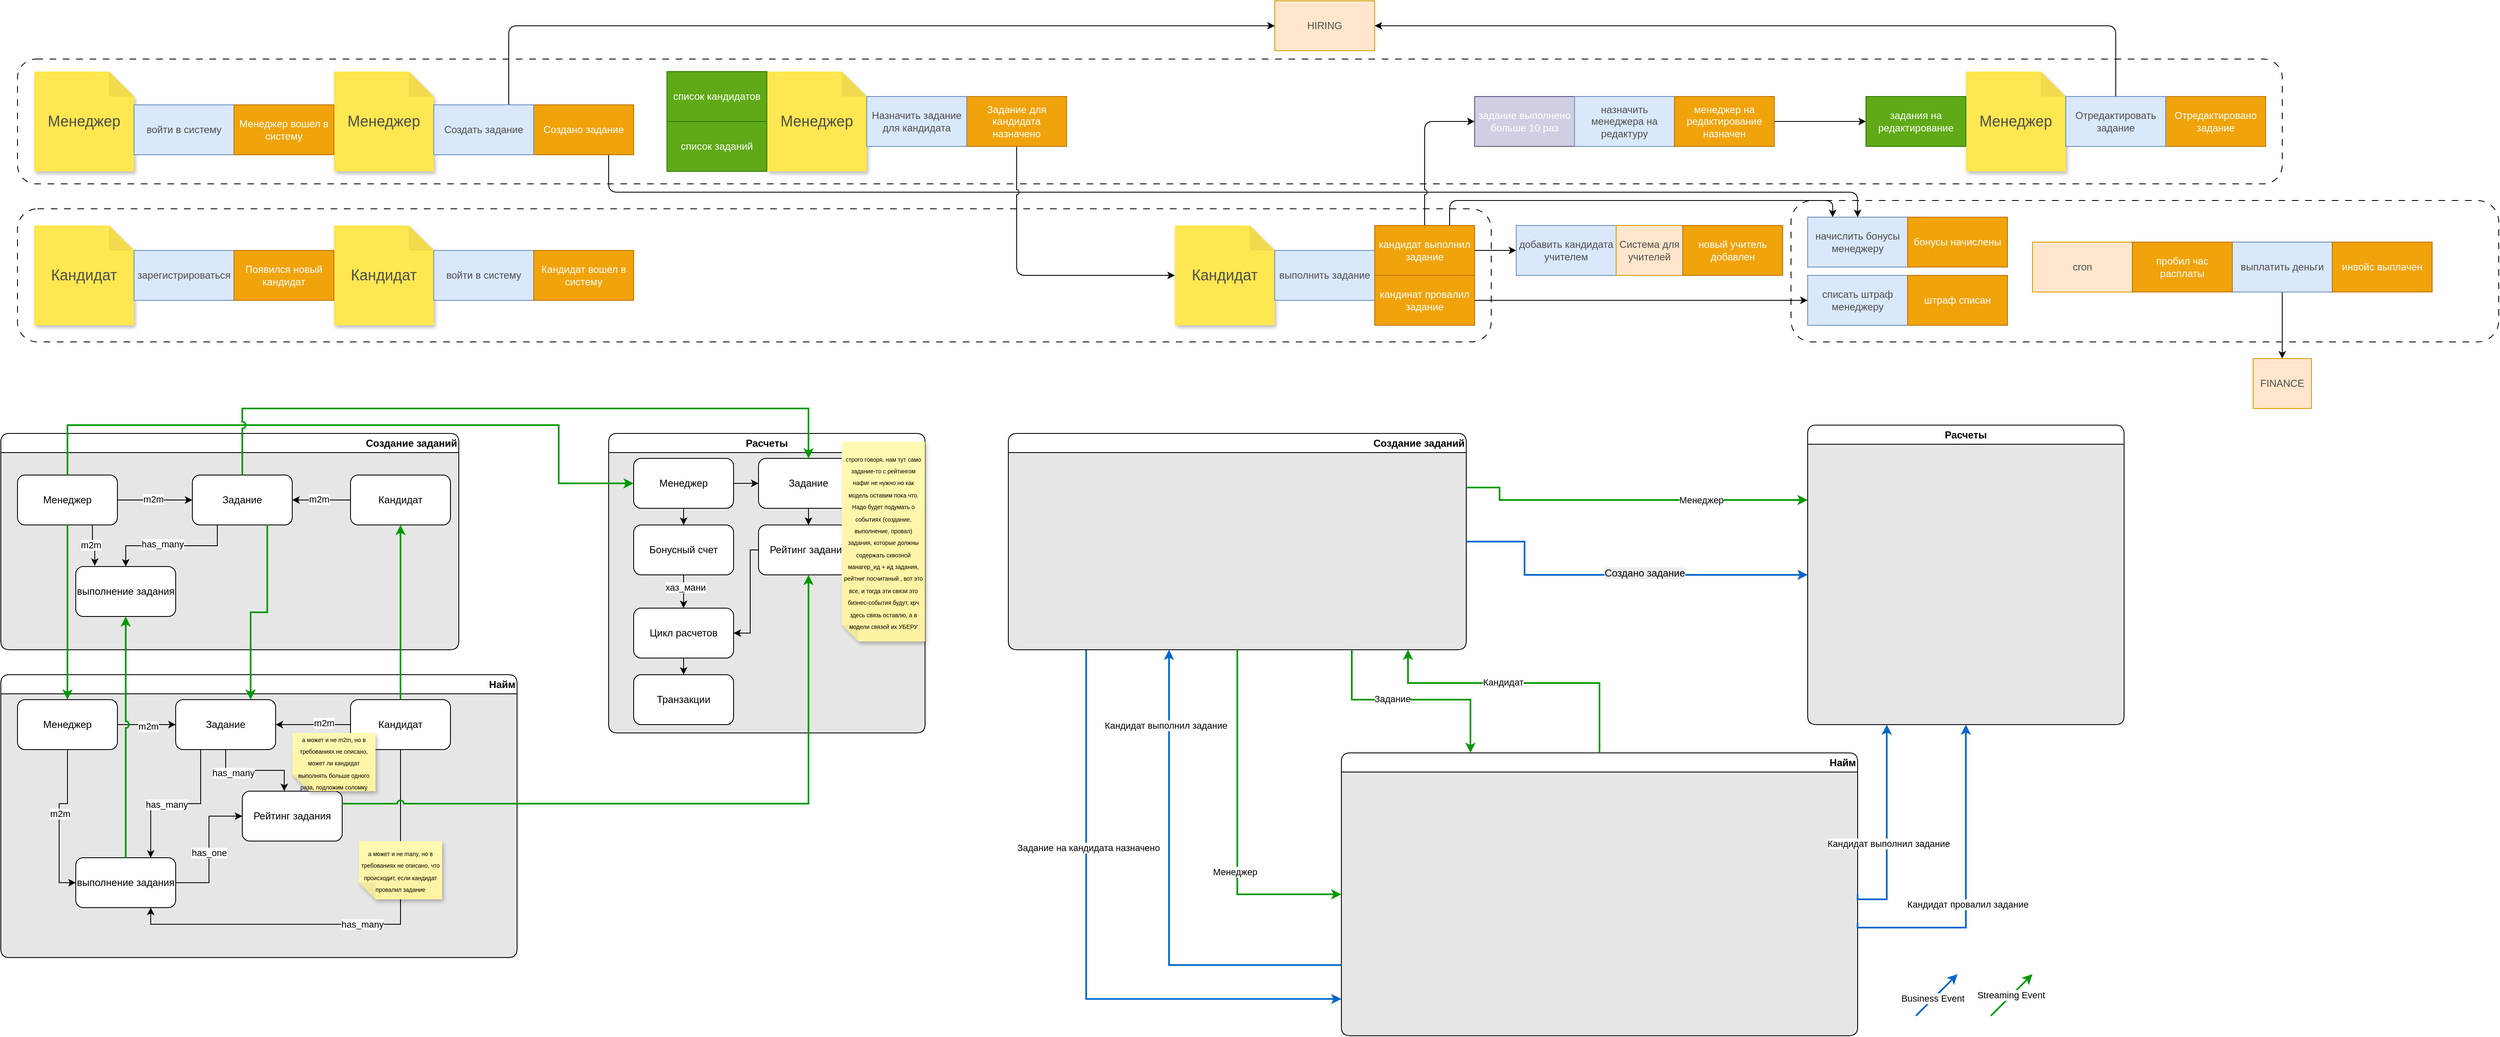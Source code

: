 <mxfile version="27.0.5">
  <diagram id="R2lEEEUBdFMjLlhIrx00" name="Page-1">
    <mxGraphModel dx="1665" dy="3537" grid="1" gridSize="10" guides="1" tooltips="1" connect="1" arrows="1" fold="1" page="1" pageScale="1" pageWidth="3300" pageHeight="2339" math="0" shadow="0" extFonts="Permanent Marker^https://fonts.googleapis.com/css?family=Permanent+Marker">
      <root>
        <mxCell id="0" />
        <mxCell id="1" parent="0" />
        <mxCell id="_uogvYm9ou4BjCA6ubhB-7" value="Расчеты" style="swimlane;whiteSpace=wrap;html=1;rounded=1;perimeterSpacing=0;fillColor=#FFFFFF;swimlaneFillColor=#E6E6E6;" parent="1" vertex="1">
          <mxGeometry x="770" y="-1780" width="380" height="360" as="geometry" />
        </mxCell>
        <mxCell id="_uogvYm9ou4BjCA6ubhB-49" style="edgeStyle=orthogonalEdgeStyle;rounded=0;orthogonalLoop=1;jettySize=auto;html=1;exitX=0.5;exitY=1;exitDx=0;exitDy=0;entryX=0.5;entryY=0;entryDx=0;entryDy=0;" parent="_uogvYm9ou4BjCA6ubhB-7" source="_uogvYm9ou4BjCA6ubhB-43" target="_uogvYm9ou4BjCA6ubhB-44" edge="1">
          <mxGeometry relative="1" as="geometry" />
        </mxCell>
        <mxCell id="_uogvYm9ou4BjCA6ubhB-53" style="edgeStyle=orthogonalEdgeStyle;rounded=0;orthogonalLoop=1;jettySize=auto;html=1;exitX=1;exitY=0.5;exitDx=0;exitDy=0;entryX=0;entryY=0.5;entryDx=0;entryDy=0;" parent="_uogvYm9ou4BjCA6ubhB-7" source="_uogvYm9ou4BjCA6ubhB-43" target="_uogvYm9ou4BjCA6ubhB-52" edge="1">
          <mxGeometry relative="1" as="geometry" />
        </mxCell>
        <mxCell id="_uogvYm9ou4BjCA6ubhB-43" value="Менеджер" style="rounded=1;whiteSpace=wrap;html=1;" parent="_uogvYm9ou4BjCA6ubhB-7" vertex="1">
          <mxGeometry x="30" y="30" width="120" height="60" as="geometry" />
        </mxCell>
        <mxCell id="_uogvYm9ou4BjCA6ubhB-50" style="edgeStyle=orthogonalEdgeStyle;rounded=0;orthogonalLoop=1;jettySize=auto;html=1;exitX=0.5;exitY=1;exitDx=0;exitDy=0;entryX=0.5;entryY=0;entryDx=0;entryDy=0;" parent="_uogvYm9ou4BjCA6ubhB-7" source="_uogvYm9ou4BjCA6ubhB-44" target="_uogvYm9ou4BjCA6ubhB-45" edge="1">
          <mxGeometry relative="1" as="geometry" />
        </mxCell>
        <mxCell id="Xe0mj1Wt0d2hZxpwz8RJ-29" value="хаз_мани" style="edgeLabel;html=1;align=center;verticalAlign=middle;resizable=0;points=[];" parent="_uogvYm9ou4BjCA6ubhB-50" vertex="1" connectable="0">
          <mxGeometry x="-0.278" y="2" relative="1" as="geometry">
            <mxPoint as="offset" />
          </mxGeometry>
        </mxCell>
        <mxCell id="_uogvYm9ou4BjCA6ubhB-44" value="Бонусный счет" style="rounded=1;whiteSpace=wrap;html=1;" parent="_uogvYm9ou4BjCA6ubhB-7" vertex="1">
          <mxGeometry x="30" y="110" width="120" height="60" as="geometry" />
        </mxCell>
        <mxCell id="Xe0mj1Wt0d2hZxpwz8RJ-27" style="edgeStyle=orthogonalEdgeStyle;rounded=0;orthogonalLoop=1;jettySize=auto;html=1;exitX=0.5;exitY=1;exitDx=0;exitDy=0;entryX=0.5;entryY=0;entryDx=0;entryDy=0;" parent="_uogvYm9ou4BjCA6ubhB-7" source="_uogvYm9ou4BjCA6ubhB-45" target="Xe0mj1Wt0d2hZxpwz8RJ-26" edge="1">
          <mxGeometry relative="1" as="geometry" />
        </mxCell>
        <mxCell id="_uogvYm9ou4BjCA6ubhB-45" value="Цикл расчетов" style="rounded=1;whiteSpace=wrap;html=1;" parent="_uogvYm9ou4BjCA6ubhB-7" vertex="1">
          <mxGeometry x="30" y="210" width="120" height="60" as="geometry" />
        </mxCell>
        <mxCell id="_uogvYm9ou4BjCA6ubhB-58" style="edgeStyle=orthogonalEdgeStyle;rounded=0;orthogonalLoop=1;jettySize=auto;html=1;exitX=0;exitY=0.5;exitDx=0;exitDy=0;entryX=1;entryY=0.5;entryDx=0;entryDy=0;" parent="_uogvYm9ou4BjCA6ubhB-7" source="_uogvYm9ou4BjCA6ubhB-46" target="_uogvYm9ou4BjCA6ubhB-45" edge="1">
          <mxGeometry relative="1" as="geometry">
            <Array as="points">
              <mxPoint x="170" y="140" />
              <mxPoint x="170" y="240" />
            </Array>
          </mxGeometry>
        </mxCell>
        <mxCell id="_uogvYm9ou4BjCA6ubhB-46" value="Рейтинг задания" style="rounded=1;whiteSpace=wrap;html=1;" parent="_uogvYm9ou4BjCA6ubhB-7" vertex="1">
          <mxGeometry x="180" y="110" width="120" height="60" as="geometry" />
        </mxCell>
        <mxCell id="_uogvYm9ou4BjCA6ubhB-54" style="edgeStyle=orthogonalEdgeStyle;rounded=0;orthogonalLoop=1;jettySize=auto;html=1;exitX=0.5;exitY=1;exitDx=0;exitDy=0;" parent="_uogvYm9ou4BjCA6ubhB-7" source="_uogvYm9ou4BjCA6ubhB-52" target="_uogvYm9ou4BjCA6ubhB-46" edge="1">
          <mxGeometry relative="1" as="geometry" />
        </mxCell>
        <mxCell id="_uogvYm9ou4BjCA6ubhB-52" value="Задание" style="rounded=1;whiteSpace=wrap;html=1;" parent="_uogvYm9ou4BjCA6ubhB-7" vertex="1">
          <mxGeometry x="180" y="30" width="120" height="60" as="geometry" />
        </mxCell>
        <mxCell id="Xe0mj1Wt0d2hZxpwz8RJ-26" value="Транзакции" style="rounded=1;whiteSpace=wrap;html=1;" parent="_uogvYm9ou4BjCA6ubhB-7" vertex="1">
          <mxGeometry x="30" y="290" width="120" height="60" as="geometry" />
        </mxCell>
        <mxCell id="Xe0mj1Wt0d2hZxpwz8RJ-135" value="&lt;span style=&quot;font-size: 7px;&quot;&gt;строго говоря, нам тут само задание-то с рейтингом нафиг не нужно но как модель оставим пока что.&lt;/span&gt;&lt;div&gt;&lt;span style=&quot;font-size: 7px;&quot;&gt;Надо будет подумать о событиях (создание, выполнение, провал) задания, которые должны содержать сквозной манагер_ид + ид задания, рейтниг посчитаный , вот это все, и тогда эти связи это бизнес-события будут, крч здесь связь оставлю, а в модели связей их УБЕРУ&lt;/span&gt;&lt;/div&gt;" style="shape=note;whiteSpace=wrap;html=1;backgroundOutline=1;fontColor=#000000;darkOpacity=0.05;fillColor=#FFF9B2;strokeColor=none;fillStyle=solid;direction=west;gradientDirection=north;gradientColor=#FFF2A1;shadow=1;size=20;pointerEvents=1;" parent="_uogvYm9ou4BjCA6ubhB-7" vertex="1">
          <mxGeometry x="280" y="10" width="100" height="240" as="geometry" />
        </mxCell>
        <mxCell id="_uogvYm9ou4BjCA6ubhB-8" value="Создание заданий" style="swimlane;whiteSpace=wrap;html=1;align=right;rounded=1;perimeterSpacing=0;fillColor=#FFFFFF;swimlaneFillColor=#E6E6E6;" parent="1" vertex="1">
          <mxGeometry x="40" y="-1780" width="550" height="260" as="geometry" />
        </mxCell>
        <mxCell id="_uogvYm9ou4BjCA6ubhB-39" value="" style="edgeStyle=orthogonalEdgeStyle;rounded=0;orthogonalLoop=1;jettySize=auto;html=1;" parent="_uogvYm9ou4BjCA6ubhB-8" source="_uogvYm9ou4BjCA6ubhB-13" target="_uogvYm9ou4BjCA6ubhB-15" edge="1">
          <mxGeometry relative="1" as="geometry" />
        </mxCell>
        <mxCell id="Xe0mj1Wt0d2hZxpwz8RJ-24" value="m2m" style="edgeLabel;html=1;align=center;verticalAlign=middle;resizable=0;points=[];" parent="_uogvYm9ou4BjCA6ubhB-39" vertex="1" connectable="0">
          <mxGeometry x="0.091" y="-1" relative="1" as="geometry">
            <mxPoint as="offset" />
          </mxGeometry>
        </mxCell>
        <mxCell id="_uogvYm9ou4BjCA6ubhB-18" style="edgeStyle=orthogonalEdgeStyle;rounded=0;orthogonalLoop=1;jettySize=auto;html=1;exitX=1;exitY=0.5;exitDx=0;exitDy=0;" parent="_uogvYm9ou4BjCA6ubhB-8" source="_uogvYm9ou4BjCA6ubhB-14" target="_uogvYm9ou4BjCA6ubhB-15" edge="1">
          <mxGeometry relative="1" as="geometry" />
        </mxCell>
        <mxCell id="Xe0mj1Wt0d2hZxpwz8RJ-4" value="m2m" style="edgeLabel;html=1;align=center;verticalAlign=middle;resizable=0;points=[];" parent="_uogvYm9ou4BjCA6ubhB-18" vertex="1" connectable="0">
          <mxGeometry x="-0.046" y="1" relative="1" as="geometry">
            <mxPoint as="offset" />
          </mxGeometry>
        </mxCell>
        <mxCell id="_uogvYm9ou4BjCA6ubhB-14" value="Менеджер" style="rounded=1;whiteSpace=wrap;html=1;" parent="_uogvYm9ou4BjCA6ubhB-8" vertex="1">
          <mxGeometry x="20" y="50" width="120" height="60" as="geometry" />
        </mxCell>
        <mxCell id="_uogvYm9ou4BjCA6ubhB-24" style="edgeStyle=orthogonalEdgeStyle;rounded=0;orthogonalLoop=1;jettySize=auto;html=1;exitX=0.25;exitY=1;exitDx=0;exitDy=0;entryX=0.5;entryY=0;entryDx=0;entryDy=0;" parent="_uogvYm9ou4BjCA6ubhB-8" source="_uogvYm9ou4BjCA6ubhB-15" target="_uogvYm9ou4BjCA6ubhB-22" edge="1">
          <mxGeometry relative="1" as="geometry" />
        </mxCell>
        <mxCell id="Xe0mj1Wt0d2hZxpwz8RJ-22" value="has_many" style="edgeLabel;html=1;align=center;verticalAlign=middle;resizable=0;points=[];" parent="_uogvYm9ou4BjCA6ubhB-24" vertex="1" connectable="0">
          <mxGeometry x="0.135" y="-2" relative="1" as="geometry">
            <mxPoint as="offset" />
          </mxGeometry>
        </mxCell>
        <mxCell id="_uogvYm9ou4BjCA6ubhB-15" value="Задание" style="rounded=1;whiteSpace=wrap;html=1;" parent="_uogvYm9ou4BjCA6ubhB-8" vertex="1">
          <mxGeometry x="230" y="50" width="120" height="60" as="geometry" />
        </mxCell>
        <mxCell id="_uogvYm9ou4BjCA6ubhB-22" value="выполнение задания" style="rounded=1;whiteSpace=wrap;html=1;" parent="_uogvYm9ou4BjCA6ubhB-8" vertex="1">
          <mxGeometry x="90" y="160" width="120" height="60" as="geometry" />
        </mxCell>
        <mxCell id="_uogvYm9ou4BjCA6ubhB-13" value="Кандидат" style="rounded=1;whiteSpace=wrap;html=1;" parent="_uogvYm9ou4BjCA6ubhB-8" vertex="1">
          <mxGeometry x="420" y="50" width="120" height="60" as="geometry" />
        </mxCell>
        <mxCell id="Xe0mj1Wt0d2hZxpwz8RJ-12" style="edgeStyle=orthogonalEdgeStyle;rounded=0;orthogonalLoop=1;jettySize=auto;html=1;exitX=0.75;exitY=1;exitDx=0;exitDy=0;entryX=0.19;entryY=-0.014;entryDx=0;entryDy=0;entryPerimeter=0;" parent="_uogvYm9ou4BjCA6ubhB-8" source="_uogvYm9ou4BjCA6ubhB-14" target="_uogvYm9ou4BjCA6ubhB-22" edge="1">
          <mxGeometry relative="1" as="geometry" />
        </mxCell>
        <mxCell id="Xe0mj1Wt0d2hZxpwz8RJ-23" value="m2m" style="edgeLabel;html=1;align=center;verticalAlign=middle;resizable=0;points=[];" parent="Xe0mj1Wt0d2hZxpwz8RJ-12" vertex="1" connectable="0">
          <mxGeometry x="-0.098" y="-2" relative="1" as="geometry">
            <mxPoint as="offset" />
          </mxGeometry>
        </mxCell>
        <mxCell id="_uogvYm9ou4BjCA6ubhB-6" value="Найм" style="swimlane;whiteSpace=wrap;html=1;align=right;swimlaneLine=1;rounded=1;perimeterSpacing=0;fillColor=#FFFFFF;swimlaneFillColor=#E6E6E6;" parent="1" vertex="1">
          <mxGeometry x="40" y="-1490" width="620" height="340" as="geometry" />
        </mxCell>
        <mxCell id="_uogvYm9ou4BjCA6ubhB-32" style="edgeStyle=orthogonalEdgeStyle;rounded=0;orthogonalLoop=1;jettySize=auto;html=1;exitX=1;exitY=0.5;exitDx=0;exitDy=0;entryX=0;entryY=0.5;entryDx=0;entryDy=0;" parent="_uogvYm9ou4BjCA6ubhB-6" source="_uogvYm9ou4BjCA6ubhB-10" target="_uogvYm9ou4BjCA6ubhB-11" edge="1">
          <mxGeometry relative="1" as="geometry" />
        </mxCell>
        <mxCell id="Xe0mj1Wt0d2hZxpwz8RJ-20" value="m2m" style="edgeLabel;html=1;align=center;verticalAlign=middle;resizable=0;points=[];" parent="_uogvYm9ou4BjCA6ubhB-32" vertex="1" connectable="0">
          <mxGeometry x="0.057" y="-2" relative="1" as="geometry">
            <mxPoint as="offset" />
          </mxGeometry>
        </mxCell>
        <mxCell id="Xe0mj1Wt0d2hZxpwz8RJ-14" style="edgeStyle=orthogonalEdgeStyle;rounded=0;orthogonalLoop=1;jettySize=auto;html=1;exitX=0.5;exitY=1;exitDx=0;exitDy=0;entryX=0;entryY=0.5;entryDx=0;entryDy=0;" parent="_uogvYm9ou4BjCA6ubhB-6" source="_uogvYm9ou4BjCA6ubhB-10" target="_uogvYm9ou4BjCA6ubhB-26" edge="1">
          <mxGeometry relative="1" as="geometry" />
        </mxCell>
        <mxCell id="Xe0mj1Wt0d2hZxpwz8RJ-21" value="m2m" style="edgeLabel;html=1;align=center;verticalAlign=middle;resizable=0;points=[];" parent="Xe0mj1Wt0d2hZxpwz8RJ-14" vertex="1" connectable="0">
          <mxGeometry x="-0.085" y="1" relative="1" as="geometry">
            <mxPoint as="offset" />
          </mxGeometry>
        </mxCell>
        <mxCell id="_uogvYm9ou4BjCA6ubhB-10" value="Менеджер" style="rounded=1;whiteSpace=wrap;html=1;" parent="_uogvYm9ou4BjCA6ubhB-6" vertex="1">
          <mxGeometry x="20" y="30" width="120" height="60" as="geometry" />
        </mxCell>
        <mxCell id="_uogvYm9ou4BjCA6ubhB-27" style="edgeStyle=orthogonalEdgeStyle;rounded=0;orthogonalLoop=1;jettySize=auto;html=1;exitX=0.25;exitY=1;exitDx=0;exitDy=0;entryX=0.75;entryY=0;entryDx=0;entryDy=0;" parent="_uogvYm9ou4BjCA6ubhB-6" source="_uogvYm9ou4BjCA6ubhB-11" target="_uogvYm9ou4BjCA6ubhB-26" edge="1">
          <mxGeometry relative="1" as="geometry" />
        </mxCell>
        <mxCell id="Xe0mj1Wt0d2hZxpwz8RJ-7" value="has_many" style="edgeLabel;html=1;align=center;verticalAlign=middle;resizable=0;points=[];" parent="_uogvYm9ou4BjCA6ubhB-27" vertex="1" connectable="0">
          <mxGeometry x="0.123" y="1" relative="1" as="geometry">
            <mxPoint as="offset" />
          </mxGeometry>
        </mxCell>
        <mxCell id="_uogvYm9ou4BjCA6ubhB-28" style="edgeStyle=orthogonalEdgeStyle;rounded=0;orthogonalLoop=1;jettySize=auto;html=1;exitX=0.5;exitY=1;exitDx=0;exitDy=0;entryX=0.42;entryY=-0.002;entryDx=0;entryDy=0;entryPerimeter=0;" parent="_uogvYm9ou4BjCA6ubhB-6" source="_uogvYm9ou4BjCA6ubhB-11" target="_uogvYm9ou4BjCA6ubhB-12" edge="1">
          <mxGeometry relative="1" as="geometry" />
        </mxCell>
        <mxCell id="Xe0mj1Wt0d2hZxpwz8RJ-19" value="has_many" style="edgeLabel;html=1;align=center;verticalAlign=middle;resizable=0;points=[];" parent="_uogvYm9ou4BjCA6ubhB-28" vertex="1" connectable="0">
          <mxGeometry x="-0.445" y="-3" relative="1" as="geometry">
            <mxPoint as="offset" />
          </mxGeometry>
        </mxCell>
        <mxCell id="_uogvYm9ou4BjCA6ubhB-11" value="Задание" style="rounded=1;whiteSpace=wrap;html=1;" parent="_uogvYm9ou4BjCA6ubhB-6" vertex="1">
          <mxGeometry x="210" y="30" width="120" height="60" as="geometry" />
        </mxCell>
        <mxCell id="_uogvYm9ou4BjCA6ubhB-12" value="Рейтинг задания" style="rounded=1;whiteSpace=wrap;html=1;" parent="_uogvYm9ou4BjCA6ubhB-6" vertex="1">
          <mxGeometry x="290" y="140" width="120" height="60" as="geometry" />
        </mxCell>
        <mxCell id="Xe0mj1Wt0d2hZxpwz8RJ-15" style="edgeStyle=orthogonalEdgeStyle;rounded=0;orthogonalLoop=1;jettySize=auto;html=1;exitX=1;exitY=0.5;exitDx=0;exitDy=0;entryX=0;entryY=0.5;entryDx=0;entryDy=0;" parent="_uogvYm9ou4BjCA6ubhB-6" source="_uogvYm9ou4BjCA6ubhB-26" target="_uogvYm9ou4BjCA6ubhB-12" edge="1">
          <mxGeometry relative="1" as="geometry" />
        </mxCell>
        <mxCell id="Xe0mj1Wt0d2hZxpwz8RJ-16" value="has_one" style="edgeLabel;html=1;align=center;verticalAlign=middle;resizable=0;points=[];" parent="Xe0mj1Wt0d2hZxpwz8RJ-15" vertex="1" connectable="0">
          <mxGeometry x="-0.051" relative="1" as="geometry">
            <mxPoint as="offset" />
          </mxGeometry>
        </mxCell>
        <mxCell id="_uogvYm9ou4BjCA6ubhB-26" value="выполнение задания" style="rounded=1;whiteSpace=wrap;html=1;" parent="_uogvYm9ou4BjCA6ubhB-6" vertex="1">
          <mxGeometry x="90" y="220" width="120" height="60" as="geometry" />
        </mxCell>
        <mxCell id="Xe0mj1Wt0d2hZxpwz8RJ-8" style="edgeStyle=orthogonalEdgeStyle;rounded=0;orthogonalLoop=1;jettySize=auto;html=1;exitX=0;exitY=0.5;exitDx=0;exitDy=0;entryX=1;entryY=0.5;entryDx=0;entryDy=0;" parent="_uogvYm9ou4BjCA6ubhB-6" source="_uogvYm9ou4BjCA6ubhB-9" target="_uogvYm9ou4BjCA6ubhB-11" edge="1">
          <mxGeometry relative="1" as="geometry" />
        </mxCell>
        <mxCell id="Xe0mj1Wt0d2hZxpwz8RJ-9" value="m2m" style="edgeLabel;html=1;align=center;verticalAlign=middle;resizable=0;points=[];" parent="Xe0mj1Wt0d2hZxpwz8RJ-8" vertex="1" connectable="0">
          <mxGeometry x="-0.273" y="-2" relative="1" as="geometry">
            <mxPoint as="offset" />
          </mxGeometry>
        </mxCell>
        <mxCell id="_uogvYm9ou4BjCA6ubhB-9" value="Кандидат" style="rounded=1;whiteSpace=wrap;html=1;" parent="_uogvYm9ou4BjCA6ubhB-6" vertex="1">
          <mxGeometry x="420" y="30" width="120" height="60" as="geometry" />
        </mxCell>
        <mxCell id="_uogvYm9ou4BjCA6ubhB-33" style="edgeStyle=orthogonalEdgeStyle;rounded=0;orthogonalLoop=1;jettySize=auto;html=1;exitX=0.5;exitY=1;exitDx=0;exitDy=0;entryX=0.75;entryY=1;entryDx=0;entryDy=0;" parent="_uogvYm9ou4BjCA6ubhB-6" source="_uogvYm9ou4BjCA6ubhB-9" target="_uogvYm9ou4BjCA6ubhB-26" edge="1">
          <mxGeometry relative="1" as="geometry">
            <Array as="points">
              <mxPoint x="480" y="300" />
              <mxPoint x="180" y="300" />
            </Array>
          </mxGeometry>
        </mxCell>
        <mxCell id="Xe0mj1Wt0d2hZxpwz8RJ-6" value="has_many" style="edgeLabel;html=1;align=center;verticalAlign=middle;resizable=0;points=[];" parent="_uogvYm9ou4BjCA6ubhB-33" vertex="1" connectable="0">
          <mxGeometry x="-0.032" relative="1" as="geometry">
            <mxPoint as="offset" />
          </mxGeometry>
        </mxCell>
        <mxCell id="Xe0mj1Wt0d2hZxpwz8RJ-1" value="&lt;span style=&quot;font-size: 7px;&quot;&gt;а может и не many, но в требованиях не описано, что происходит, если кандидат провалил задание&lt;/span&gt;" style="shape=note;whiteSpace=wrap;html=1;backgroundOutline=1;fontColor=#000000;darkOpacity=0.05;fillColor=#FFF9B2;strokeColor=none;fillStyle=solid;direction=west;gradientDirection=north;gradientColor=#FFF2A1;shadow=1;size=20;pointerEvents=1;" parent="_uogvYm9ou4BjCA6ubhB-6" vertex="1">
          <mxGeometry x="430" y="200" width="100" height="70" as="geometry" />
        </mxCell>
        <mxCell id="Xe0mj1Wt0d2hZxpwz8RJ-11" value="&lt;span style=&quot;font-size: 7px;&quot;&gt;а может и не m2m, но в требованиях не описано, может ли кандидат выполнять больше одного раза, подложим соломку&lt;/span&gt;" style="shape=note;whiteSpace=wrap;html=1;backgroundOutline=1;fontColor=#000000;darkOpacity=0.05;fillColor=#FFF9B2;strokeColor=none;fillStyle=solid;direction=west;gradientDirection=north;gradientColor=#FFF2A1;shadow=1;size=20;pointerEvents=1;" parent="_uogvYm9ou4BjCA6ubhB-6" vertex="1">
          <mxGeometry x="350" y="70" width="100" height="70" as="geometry" />
        </mxCell>
        <mxCell id="_uogvYm9ou4BjCA6ubhB-34" style="edgeStyle=orthogonalEdgeStyle;rounded=0;orthogonalLoop=1;jettySize=auto;html=1;exitX=0.5;exitY=1;exitDx=0;exitDy=0;strokeWidth=2;jumpStyle=arc;strokeColor=#009900;" parent="1" source="_uogvYm9ou4BjCA6ubhB-14" target="_uogvYm9ou4BjCA6ubhB-10" edge="1">
          <mxGeometry relative="1" as="geometry" />
        </mxCell>
        <mxCell id="_uogvYm9ou4BjCA6ubhB-40" style="edgeStyle=orthogonalEdgeStyle;rounded=0;orthogonalLoop=1;jettySize=auto;html=1;exitX=0.75;exitY=1;exitDx=0;exitDy=0;strokeWidth=2;jumpStyle=arc;entryX=0.75;entryY=0;entryDx=0;entryDy=0;strokeColor=#009900;curved=0;" parent="1" source="_uogvYm9ou4BjCA6ubhB-15" target="_uogvYm9ou4BjCA6ubhB-11" edge="1">
          <mxGeometry relative="1" as="geometry">
            <mxPoint x="360" y="-1520" as="targetPoint" />
          </mxGeometry>
        </mxCell>
        <mxCell id="_uogvYm9ou4BjCA6ubhB-42" style="edgeStyle=orthogonalEdgeStyle;rounded=0;orthogonalLoop=1;jettySize=auto;html=1;entryX=0.5;entryY=1;entryDx=0;entryDy=0;strokeWidth=2;jumpStyle=arc;exitX=0.5;exitY=0;exitDx=0;exitDy=0;strokeColor=#009900;" parent="1" source="_uogvYm9ou4BjCA6ubhB-26" target="_uogvYm9ou4BjCA6ubhB-22" edge="1">
          <mxGeometry relative="1" as="geometry">
            <mxPoint x="500" y="-1370" as="sourcePoint" />
          </mxGeometry>
        </mxCell>
        <mxCell id="_uogvYm9ou4BjCA6ubhB-41" style="edgeStyle=orthogonalEdgeStyle;rounded=0;orthogonalLoop=1;jettySize=auto;html=1;exitX=0.5;exitY=0;exitDx=0;exitDy=0;entryX=0.5;entryY=1;entryDx=0;entryDy=0;strokeWidth=2;jumpStyle=arc;strokeColor=#009900;" parent="1" source="_uogvYm9ou4BjCA6ubhB-9" target="_uogvYm9ou4BjCA6ubhB-13" edge="1">
          <mxGeometry relative="1" as="geometry" />
        </mxCell>
        <mxCell id="_uogvYm9ou4BjCA6ubhB-47" style="edgeStyle=orthogonalEdgeStyle;rounded=0;orthogonalLoop=1;jettySize=auto;html=1;exitX=0.5;exitY=0;exitDx=0;exitDy=0;strokeWidth=2;jumpStyle=arc;strokeColor=#009900;" parent="1" source="_uogvYm9ou4BjCA6ubhB-14" target="_uogvYm9ou4BjCA6ubhB-43" edge="1">
          <mxGeometry relative="1" as="geometry">
            <Array as="points">
              <mxPoint x="120" y="-1790" />
              <mxPoint x="710" y="-1790" />
              <mxPoint x="710" y="-1720" />
            </Array>
          </mxGeometry>
        </mxCell>
        <mxCell id="MUHZTv0QwrBCb90sxeHl-1" value="" style="rounded=1;whiteSpace=wrap;html=1;align=center;verticalAlign=middle;fontFamily=Helvetica;fontSize=12;dashed=1;dashPattern=8 8;" parent="1" vertex="1">
          <mxGeometry x="2190" y="-2060" width="850" height="170" as="geometry" />
        </mxCell>
        <mxCell id="MUHZTv0QwrBCb90sxeHl-2" value="" style="rounded=1;whiteSpace=wrap;html=1;align=center;verticalAlign=middle;fontFamily=Helvetica;fontSize=12;dashed=1;dashPattern=8 8;" parent="1" vertex="1">
          <mxGeometry x="60" y="-2230" width="2720" height="150" as="geometry" />
        </mxCell>
        <mxCell id="MUHZTv0QwrBCb90sxeHl-3" value="" style="rounded=1;whiteSpace=wrap;html=1;align=center;verticalAlign=middle;fontFamily=Helvetica;fontSize=12;dashed=1;dashPattern=8 8;" parent="1" vertex="1">
          <mxGeometry x="60" y="-2050" width="1770" height="160" as="geometry" />
        </mxCell>
        <mxCell id="MUHZTv0QwrBCb90sxeHl-4" value="&lt;font style=&quot;color: rgb(77, 77, 77);&quot;&gt;HIRING&lt;/font&gt;" style="rounded=0;whiteSpace=wrap;html=1;fillColor=#ffe6cc;strokeColor=#d79b00;" parent="1" vertex="1">
          <mxGeometry x="1570" y="-2300" width="120" height="60" as="geometry" />
        </mxCell>
        <mxCell id="MUHZTv0QwrBCb90sxeHl-5" style="edgeStyle=orthogonalEdgeStyle;rounded=1;orthogonalLoop=1;jettySize=auto;html=1;exitX=0.75;exitY=1;exitDx=0;exitDy=0;entryX=0.5;entryY=0;entryDx=0;entryDy=0;jumpStyle=arc;curved=0;" parent="1" source="MUHZTv0QwrBCb90sxeHl-6" target="MUHZTv0QwrBCb90sxeHl-51" edge="1">
          <mxGeometry relative="1" as="geometry">
            <Array as="points">
              <mxPoint x="770" y="-2070" />
              <mxPoint x="2270" y="-2070" />
            </Array>
          </mxGeometry>
        </mxCell>
        <mxCell id="MUHZTv0QwrBCb90sxeHl-6" value="Создано задание" style="rounded=0;whiteSpace=wrap;html=1;fillColor=#f0a30a;strokeColor=#BD7000;fontColor=#ffffff;" parent="1" vertex="1">
          <mxGeometry x="680" y="-2175" width="120" height="60" as="geometry" />
        </mxCell>
        <mxCell id="MUHZTv0QwrBCb90sxeHl-7" value="Менеджер" style="shape=note;whiteSpace=wrap;html=1;backgroundOutline=1;darkOpacity=0.05;fillColor=#FEE750;strokeColor=none;fontSize=18;fontStyle=0;rotation=0;shadow=1;rounded=0;align=center;verticalAlign=middle;fontFamily=Helvetica;fontColor=#4D4D4D;" parent="1" vertex="1">
          <mxGeometry x="440" y="-2215" width="120" height="120" as="geometry" />
        </mxCell>
        <mxCell id="MUHZTv0QwrBCb90sxeHl-8" style="edgeStyle=orthogonalEdgeStyle;rounded=1;orthogonalLoop=1;jettySize=auto;html=1;exitX=0.75;exitY=0;exitDx=0;exitDy=0;entryX=0;entryY=0.5;entryDx=0;entryDy=0;curved=0;jumpStyle=arc;" parent="1" source="MUHZTv0QwrBCb90sxeHl-9" target="MUHZTv0QwrBCb90sxeHl-4" edge="1">
          <mxGeometry relative="1" as="geometry" />
        </mxCell>
        <mxCell id="MUHZTv0QwrBCb90sxeHl-9" value="Создать задание" style="rounded=0;whiteSpace=wrap;html=1;fillColor=#dae8fc;strokeColor=#6c8ebf;align=center;verticalAlign=middle;fontFamily=Helvetica;fontSize=12;fontColor=#4D4D4D;" parent="1" vertex="1">
          <mxGeometry x="560" y="-2175" width="120" height="60" as="geometry" />
        </mxCell>
        <mxCell id="MUHZTv0QwrBCb90sxeHl-10" value="Кандидат" style="shape=note;whiteSpace=wrap;html=1;backgroundOutline=1;darkOpacity=0.05;fillColor=#FEE750;strokeColor=none;fontSize=18;fontStyle=0;rotation=0;shadow=1;rounded=0;align=center;verticalAlign=middle;fontFamily=Helvetica;fontColor=#4D4D4D;" parent="1" vertex="1">
          <mxGeometry x="440" y="-2030" width="120" height="120" as="geometry" />
        </mxCell>
        <mxCell id="MUHZTv0QwrBCb90sxeHl-11" value="войти в систему" style="rounded=0;whiteSpace=wrap;html=1;fillColor=#dae8fc;strokeColor=#6c8ebf;align=center;verticalAlign=middle;fontFamily=Helvetica;fontSize=12;fontColor=#4D4D4D;" parent="1" vertex="1">
          <mxGeometry x="560" y="-2000" width="120" height="60" as="geometry" />
        </mxCell>
        <mxCell id="MUHZTv0QwrBCb90sxeHl-12" value="Кандидат вошел в систему" style="rounded=0;whiteSpace=wrap;html=1;fillColor=#f0a30a;strokeColor=#BD7000;fontColor=#ffffff;" parent="1" vertex="1">
          <mxGeometry x="680" y="-2000" width="120" height="60" as="geometry" />
        </mxCell>
        <mxCell id="MUHZTv0QwrBCb90sxeHl-13" value="Менеджер" style="shape=note;whiteSpace=wrap;html=1;backgroundOutline=1;darkOpacity=0.05;fillColor=#FEE750;strokeColor=none;fontSize=18;fontStyle=0;rotation=0;shadow=1;rounded=0;align=center;verticalAlign=middle;fontFamily=Helvetica;fontColor=#4D4D4D;" parent="1" vertex="1">
          <mxGeometry x="80" y="-2215" width="120" height="120" as="geometry" />
        </mxCell>
        <mxCell id="MUHZTv0QwrBCb90sxeHl-14" value="войти в систему" style="rounded=0;whiteSpace=wrap;html=1;fillColor=#dae8fc;strokeColor=#6c8ebf;align=center;verticalAlign=middle;fontFamily=Helvetica;fontSize=12;fontColor=#4D4D4D;" parent="1" vertex="1">
          <mxGeometry x="200" y="-2175" width="120" height="60" as="geometry" />
        </mxCell>
        <mxCell id="MUHZTv0QwrBCb90sxeHl-15" value="Менеджер вошел в систему" style="rounded=0;whiteSpace=wrap;html=1;fillColor=#f0a30a;strokeColor=#BD7000;fontColor=#ffffff;" parent="1" vertex="1">
          <mxGeometry x="320" y="-2175" width="120" height="60" as="geometry" />
        </mxCell>
        <mxCell id="MUHZTv0QwrBCb90sxeHl-16" value="Кандидат" style="shape=note;whiteSpace=wrap;html=1;backgroundOutline=1;darkOpacity=0.05;fillColor=#FEE750;strokeColor=none;fontSize=18;fontStyle=0;rotation=0;shadow=1;rounded=0;align=center;verticalAlign=middle;fontFamily=Helvetica;fontColor=#4D4D4D;" parent="1" vertex="1">
          <mxGeometry x="80" y="-2030" width="120" height="120" as="geometry" />
        </mxCell>
        <mxCell id="MUHZTv0QwrBCb90sxeHl-17" value="зарегистрироваться" style="rounded=0;whiteSpace=wrap;html=1;fillColor=#dae8fc;strokeColor=#6c8ebf;align=center;verticalAlign=middle;fontFamily=Helvetica;fontSize=12;fontColor=#4D4D4D;" parent="1" vertex="1">
          <mxGeometry x="200" y="-2000" width="120" height="60" as="geometry" />
        </mxCell>
        <mxCell id="MUHZTv0QwrBCb90sxeHl-18" value="Появился новый кандидат" style="rounded=0;whiteSpace=wrap;html=1;fillColor=#f0a30a;strokeColor=#BD7000;fontColor=#ffffff;" parent="1" vertex="1">
          <mxGeometry x="320" y="-2000" width="120" height="60" as="geometry" />
        </mxCell>
        <mxCell id="MUHZTv0QwrBCb90sxeHl-19" value="Кандидат" style="shape=note;whiteSpace=wrap;html=1;backgroundOutline=1;darkOpacity=0.05;fillColor=#FEE750;strokeColor=none;fontSize=18;fontStyle=0;rotation=0;shadow=1;rounded=0;align=center;verticalAlign=middle;fontFamily=Helvetica;fontColor=#4D4D4D;" parent="1" vertex="1">
          <mxGeometry x="1450" y="-2030" width="120" height="120" as="geometry" />
        </mxCell>
        <mxCell id="MUHZTv0QwrBCb90sxeHl-20" value="выполнить задание" style="rounded=0;whiteSpace=wrap;html=1;fillColor=#dae8fc;strokeColor=#6c8ebf;align=center;verticalAlign=middle;fontFamily=Helvetica;fontSize=12;fontColor=#4D4D4D;" parent="1" vertex="1">
          <mxGeometry x="1570" y="-2000" width="120" height="60" as="geometry" />
        </mxCell>
        <mxCell id="MUHZTv0QwrBCb90sxeHl-21" style="edgeStyle=orthogonalEdgeStyle;rounded=1;orthogonalLoop=1;jettySize=auto;html=1;exitX=0.75;exitY=0;exitDx=0;exitDy=0;entryX=0.25;entryY=0;entryDx=0;entryDy=0;curved=0;jumpStyle=arc;" parent="1" source="MUHZTv0QwrBCb90sxeHl-24" target="MUHZTv0QwrBCb90sxeHl-51" edge="1">
          <mxGeometry relative="1" as="geometry">
            <Array as="points">
              <mxPoint x="1780" y="-2060" />
              <mxPoint x="2240" y="-2060" />
            </Array>
          </mxGeometry>
        </mxCell>
        <mxCell id="MUHZTv0QwrBCb90sxeHl-22" style="edgeStyle=orthogonalEdgeStyle;rounded=1;orthogonalLoop=1;jettySize=auto;html=1;exitX=0.5;exitY=0;exitDx=0;exitDy=0;entryX=0;entryY=0.5;entryDx=0;entryDy=0;curved=0;jumpStyle=arc;" parent="1" source="MUHZTv0QwrBCb90sxeHl-24" target="MUHZTv0QwrBCb90sxeHl-46" edge="1">
          <mxGeometry relative="1" as="geometry" />
        </mxCell>
        <mxCell id="MUHZTv0QwrBCb90sxeHl-23" style="edgeStyle=orthogonalEdgeStyle;rounded=1;orthogonalLoop=1;jettySize=auto;html=1;exitX=1;exitY=0.5;exitDx=0;exitDy=0;entryX=0;entryY=0.5;entryDx=0;entryDy=0;curved=0;jumpStyle=arc;" parent="1" source="MUHZTv0QwrBCb90sxeHl-24" target="MUHZTv0QwrBCb90sxeHl-53" edge="1">
          <mxGeometry relative="1" as="geometry">
            <Array as="points">
              <mxPoint x="1850" y="-2000" />
              <mxPoint x="1850" y="-2000" />
            </Array>
          </mxGeometry>
        </mxCell>
        <mxCell id="MUHZTv0QwrBCb90sxeHl-24" value="кандидат выполнил задание" style="rounded=0;whiteSpace=wrap;html=1;fillColor=#f0a30a;strokeColor=#BD7000;fontColor=#ffffff;" parent="1" vertex="1">
          <mxGeometry x="1690" y="-2030" width="120" height="60" as="geometry" />
        </mxCell>
        <mxCell id="MUHZTv0QwrBCb90sxeHl-25" style="edgeStyle=orthogonalEdgeStyle;rounded=1;orthogonalLoop=1;jettySize=auto;html=1;exitX=0.5;exitY=1;exitDx=0;exitDy=0;entryX=0;entryY=0.5;entryDx=0;entryDy=0;fontFamily=Helvetica;fontSize=12;fontColor=#ffffff;jumpStyle=arc;curved=0;entryPerimeter=0;" parent="1" source="MUHZTv0QwrBCb90sxeHl-26" target="MUHZTv0QwrBCb90sxeHl-19" edge="1">
          <mxGeometry relative="1" as="geometry">
            <mxPoint x="1330" y="-1970" as="targetPoint" />
          </mxGeometry>
        </mxCell>
        <mxCell id="MUHZTv0QwrBCb90sxeHl-26" value="Задание для кандидата назначено" style="rounded=0;whiteSpace=wrap;html=1;fillColor=#f0a30a;strokeColor=#BD7000;fontColor=#ffffff;" parent="1" vertex="1">
          <mxGeometry x="1200" y="-2185" width="120" height="60" as="geometry" />
        </mxCell>
        <mxCell id="MUHZTv0QwrBCb90sxeHl-27" value="Менеджер" style="shape=note;whiteSpace=wrap;html=1;backgroundOutline=1;darkOpacity=0.05;fillColor=#FEE750;strokeColor=none;fontSize=18;fontStyle=0;rotation=0;shadow=1;rounded=0;align=center;verticalAlign=middle;fontFamily=Helvetica;fontColor=#4D4D4D;" parent="1" vertex="1">
          <mxGeometry x="960" y="-2215" width="120" height="120" as="geometry" />
        </mxCell>
        <mxCell id="MUHZTv0QwrBCb90sxeHl-28" value="Назначить задание для кандидата" style="rounded=0;whiteSpace=wrap;html=1;fillColor=#dae8fc;strokeColor=#6c8ebf;align=center;verticalAlign=middle;fontFamily=Helvetica;fontSize=12;fontColor=#4D4D4D;" parent="1" vertex="1">
          <mxGeometry x="1080" y="-2185" width="120" height="60" as="geometry" />
        </mxCell>
        <mxCell id="MUHZTv0QwrBCb90sxeHl-29" value="списать штраф менеджеру" style="rounded=0;whiteSpace=wrap;html=1;fillColor=#dae8fc;strokeColor=#6c8ebf;align=center;verticalAlign=middle;fontFamily=Helvetica;fontSize=12;fontColor=#4D4D4D;" parent="1" vertex="1">
          <mxGeometry x="2210" y="-1970" width="120" height="60" as="geometry" />
        </mxCell>
        <mxCell id="MUHZTv0QwrBCb90sxeHl-30" value="штраф списан" style="rounded=0;whiteSpace=wrap;html=1;fillColor=#f0a30a;strokeColor=#BD7000;fontColor=#ffffff;" parent="1" vertex="1">
          <mxGeometry x="2330" y="-1970" width="120" height="60" as="geometry" />
        </mxCell>
        <mxCell id="MUHZTv0QwrBCb90sxeHl-31" value="&lt;font style=&quot;color: rgb(77, 77, 77);&quot;&gt;cron&lt;/font&gt;" style="rounded=0;whiteSpace=wrap;html=1;fillColor=#ffe6cc;strokeColor=#d79b00;align=center;verticalAlign=middle;fontFamily=Helvetica;fontSize=12;fontColor=#ffffff;" parent="1" vertex="1">
          <mxGeometry x="2480" y="-2010" width="120" height="60" as="geometry" />
        </mxCell>
        <mxCell id="MUHZTv0QwrBCb90sxeHl-32" style="edgeStyle=orthogonalEdgeStyle;rounded=0;orthogonalLoop=1;jettySize=auto;html=1;exitX=0.5;exitY=1;exitDx=0;exitDy=0;entryX=0.5;entryY=0;entryDx=0;entryDy=0;" parent="1" source="MUHZTv0QwrBCb90sxeHl-33" target="MUHZTv0QwrBCb90sxeHl-45" edge="1">
          <mxGeometry relative="1" as="geometry" />
        </mxCell>
        <mxCell id="MUHZTv0QwrBCb90sxeHl-33" value="выплатить деньги" style="rounded=0;whiteSpace=wrap;html=1;fillColor=#dae8fc;strokeColor=#6c8ebf;align=center;verticalAlign=middle;fontFamily=Helvetica;fontSize=12;fontColor=#4D4D4D;" parent="1" vertex="1">
          <mxGeometry x="2720" y="-2010" width="120" height="60" as="geometry" />
        </mxCell>
        <mxCell id="MUHZTv0QwrBCb90sxeHl-34" value="Отредактировано задание" style="rounded=0;whiteSpace=wrap;html=1;fillColor=#f0a30a;strokeColor=#BD7000;fontColor=#ffffff;" parent="1" vertex="1">
          <mxGeometry x="2640" y="-2185" width="120" height="60" as="geometry" />
        </mxCell>
        <mxCell id="MUHZTv0QwrBCb90sxeHl-35" value="Менеджер" style="shape=note;whiteSpace=wrap;html=1;backgroundOutline=1;darkOpacity=0.05;fillColor=#FEE750;strokeColor=none;fontSize=18;fontStyle=0;rotation=0;shadow=1;rounded=0;align=center;verticalAlign=middle;fontFamily=Helvetica;fontColor=#4D4D4D;" parent="1" vertex="1">
          <mxGeometry x="2400" y="-2215" width="120" height="120" as="geometry" />
        </mxCell>
        <mxCell id="MUHZTv0QwrBCb90sxeHl-36" style="edgeStyle=orthogonalEdgeStyle;rounded=1;orthogonalLoop=1;jettySize=auto;html=1;exitX=0.5;exitY=0;exitDx=0;exitDy=0;entryX=1;entryY=0.5;entryDx=0;entryDy=0;curved=0;jumpStyle=arc;" parent="1" source="MUHZTv0QwrBCb90sxeHl-37" target="MUHZTv0QwrBCb90sxeHl-4" edge="1">
          <mxGeometry relative="1" as="geometry" />
        </mxCell>
        <mxCell id="MUHZTv0QwrBCb90sxeHl-37" value="Отредактировать задание" style="rounded=0;whiteSpace=wrap;html=1;fillColor=#dae8fc;strokeColor=#6c8ebf;align=center;verticalAlign=middle;fontFamily=Helvetica;fontSize=12;fontColor=#4D4D4D;" parent="1" vertex="1">
          <mxGeometry x="2520" y="-2185" width="120" height="60" as="geometry" />
        </mxCell>
        <mxCell id="MUHZTv0QwrBCb90sxeHl-38" style="edgeStyle=orthogonalEdgeStyle;rounded=1;orthogonalLoop=1;jettySize=auto;html=1;exitX=1;exitY=0.5;exitDx=0;exitDy=0;entryX=0;entryY=0.5;entryDx=0;entryDy=0;curved=0;jumpStyle=arc;" parent="1" source="MUHZTv0QwrBCb90sxeHl-39" target="MUHZTv0QwrBCb90sxeHl-29" edge="1">
          <mxGeometry relative="1" as="geometry" />
        </mxCell>
        <mxCell id="MUHZTv0QwrBCb90sxeHl-39" value="кандинат провалил задание" style="rounded=0;whiteSpace=wrap;html=1;fillColor=#f0a30a;strokeColor=#BD7000;fontColor=#ffffff;" parent="1" vertex="1">
          <mxGeometry x="1690" y="-1970" width="120" height="60" as="geometry" />
        </mxCell>
        <mxCell id="MUHZTv0QwrBCb90sxeHl-40" value="пробил час расплаты" style="rounded=0;whiteSpace=wrap;html=1;fillColor=#f0a30a;strokeColor=#BD7000;fontColor=#ffffff;" parent="1" vertex="1">
          <mxGeometry x="2600" y="-2010" width="120" height="60" as="geometry" />
        </mxCell>
        <mxCell id="MUHZTv0QwrBCb90sxeHl-43" value="список кандидатов" style="rounded=0;whiteSpace=wrap;html=1;fillColor=#60a917;strokeColor=#2D7600;fontColor=#ffffff;align=center;verticalAlign=middle;fontFamily=Helvetica;fontSize=12;" parent="1" vertex="1">
          <mxGeometry x="840" y="-2215" width="120" height="60" as="geometry" />
        </mxCell>
        <mxCell id="MUHZTv0QwrBCb90sxeHl-44" value="задания на редактирование" style="rounded=0;whiteSpace=wrap;html=1;fillColor=#60a917;strokeColor=#2D7600;fontColor=#ffffff;align=center;verticalAlign=middle;fontFamily=Helvetica;fontSize=12;" parent="1" vertex="1">
          <mxGeometry x="2280" y="-2185" width="120" height="60" as="geometry" />
        </mxCell>
        <mxCell id="MUHZTv0QwrBCb90sxeHl-45" value="&lt;font color=&quot;#4d4d4d&quot;&gt;FINANCE&lt;/font&gt;" style="rounded=0;whiteSpace=wrap;html=1;fillColor=#ffe6cc;strokeColor=#d79b00;align=center;verticalAlign=middle;fontFamily=Helvetica;fontSize=12;fontColor=#ffffff;" parent="1" vertex="1">
          <mxGeometry x="2745" y="-1870" width="70" height="60" as="geometry" />
        </mxCell>
        <mxCell id="MUHZTv0QwrBCb90sxeHl-46" value="задание выполнено больше 10 раз" style="rounded=0;whiteSpace=wrap;html=1;fillColor=#d0cee2;strokeColor=#56517e;align=center;verticalAlign=middle;fontFamily=Helvetica;fontSize=12;fontColor=#ffffff;" parent="1" vertex="1">
          <mxGeometry x="1810" y="-2185" width="120" height="60" as="geometry" />
        </mxCell>
        <mxCell id="MUHZTv0QwrBCb90sxeHl-47" value="назначить менеджера на редактуру" style="rounded=0;whiteSpace=wrap;html=1;fillColor=#dae8fc;strokeColor=#6c8ebf;align=center;verticalAlign=middle;fontFamily=Helvetica;fontSize=12;fontColor=#4D4D4D;" parent="1" vertex="1">
          <mxGeometry x="1930" y="-2185" width="120" height="60" as="geometry" />
        </mxCell>
        <mxCell id="MUHZTv0QwrBCb90sxeHl-48" style="edgeStyle=orthogonalEdgeStyle;rounded=1;orthogonalLoop=1;jettySize=auto;html=1;exitX=1;exitY=0.5;exitDx=0;exitDy=0;entryX=0;entryY=0.5;entryDx=0;entryDy=0;curved=0;jumpStyle=arc;" parent="1" source="MUHZTv0QwrBCb90sxeHl-49" target="MUHZTv0QwrBCb90sxeHl-44" edge="1">
          <mxGeometry relative="1" as="geometry" />
        </mxCell>
        <mxCell id="MUHZTv0QwrBCb90sxeHl-49" value="менеджер на редактирование назначен" style="rounded=0;whiteSpace=wrap;html=1;fillColor=#f0a30a;strokeColor=#BD7000;fontColor=#ffffff;" parent="1" vertex="1">
          <mxGeometry x="2050" y="-2185" width="120" height="60" as="geometry" />
        </mxCell>
        <mxCell id="MUHZTv0QwrBCb90sxeHl-50" value="инвойс выплачен" style="rounded=0;whiteSpace=wrap;html=1;fillColor=#f0a30a;strokeColor=#BD7000;fontColor=#ffffff;" parent="1" vertex="1">
          <mxGeometry x="2840" y="-2010" width="120" height="60" as="geometry" />
        </mxCell>
        <mxCell id="MUHZTv0QwrBCb90sxeHl-51" value="начислить бонусы менеджеру" style="rounded=0;whiteSpace=wrap;html=1;fillColor=#dae8fc;strokeColor=#6c8ebf;align=center;verticalAlign=middle;fontFamily=Helvetica;fontSize=12;fontColor=#4D4D4D;" parent="1" vertex="1">
          <mxGeometry x="2210" y="-2040" width="120" height="60" as="geometry" />
        </mxCell>
        <mxCell id="MUHZTv0QwrBCb90sxeHl-52" value="бонусы начислены" style="rounded=0;whiteSpace=wrap;html=1;fillColor=#f0a30a;strokeColor=#BD7000;fontColor=#ffffff;" parent="1" vertex="1">
          <mxGeometry x="2330" y="-2040" width="120" height="60" as="geometry" />
        </mxCell>
        <mxCell id="MUHZTv0QwrBCb90sxeHl-53" value="добавить кандидата учителем" style="rounded=0;whiteSpace=wrap;html=1;fillColor=#dae8fc;strokeColor=#6c8ebf;align=center;verticalAlign=middle;fontFamily=Helvetica;fontSize=12;fontColor=#4D4D4D;" parent="1" vertex="1">
          <mxGeometry x="1860" y="-2030" width="120" height="60" as="geometry" />
        </mxCell>
        <mxCell id="MUHZTv0QwrBCb90sxeHl-54" value="Система для учителей" style="rounded=0;whiteSpace=wrap;html=1;fillColor=#ffe6cc;strokeColor=#d79b00;align=center;verticalAlign=middle;fontFamily=Helvetica;fontSize=12;fontColor=#4D4D4D;" parent="1" vertex="1">
          <mxGeometry x="1980" y="-2030" width="80" height="60" as="geometry" />
        </mxCell>
        <mxCell id="MUHZTv0QwrBCb90sxeHl-55" value="новый учитель добавлен" style="rounded=0;whiteSpace=wrap;html=1;fillColor=#f0a30a;strokeColor=#BD7000;fontColor=#ffffff;" parent="1" vertex="1">
          <mxGeometry x="2060" y="-2030" width="120" height="60" as="geometry" />
        </mxCell>
        <mxCell id="MUHZTv0QwrBCb90sxeHl-56" value="список заданий" style="rounded=0;whiteSpace=wrap;html=1;fillColor=#60a917;strokeColor=#2D7600;fontColor=#ffffff;align=center;verticalAlign=middle;fontFamily=Helvetica;fontSize=12;" parent="1" vertex="1">
          <mxGeometry x="840" y="-2155" width="120" height="60" as="geometry" />
        </mxCell>
        <mxCell id="Xe0mj1Wt0d2hZxpwz8RJ-13" style="edgeStyle=orthogonalEdgeStyle;rounded=0;orthogonalLoop=1;jettySize=auto;html=1;entryX=0.5;entryY=1;entryDx=0;entryDy=0;strokeWidth=2;jumpStyle=arc;exitX=1;exitY=0.25;exitDx=0;exitDy=0;strokeColor=#009900;" parent="1" source="_uogvYm9ou4BjCA6ubhB-12" target="_uogvYm9ou4BjCA6ubhB-46" edge="1">
          <mxGeometry relative="1" as="geometry">
            <mxPoint x="430" y="-1330" as="sourcePoint" />
            <mxPoint x="1040" y="-1610" as="targetPoint" />
          </mxGeometry>
        </mxCell>
        <mxCell id="Xe0mj1Wt0d2hZxpwz8RJ-25" style="edgeStyle=orthogonalEdgeStyle;rounded=0;orthogonalLoop=1;jettySize=auto;html=1;exitX=0.5;exitY=0;exitDx=0;exitDy=0;strokeWidth=2;jumpStyle=arc;entryX=0.5;entryY=0;entryDx=0;entryDy=0;strokeColor=#009900;" parent="1" source="_uogvYm9ou4BjCA6ubhB-15" target="_uogvYm9ou4BjCA6ubhB-52" edge="1">
          <mxGeometry relative="1" as="geometry">
            <mxPoint x="1020" y="-1810" as="targetPoint" />
            <Array as="points">
              <mxPoint x="330" y="-1810" />
              <mxPoint x="1010" y="-1810" />
            </Array>
          </mxGeometry>
        </mxCell>
        <mxCell id="Xe0mj1Wt0d2hZxpwz8RJ-79" value="Расчеты" style="swimlane;whiteSpace=wrap;html=1;rounded=1;perimeterSpacing=0;fillColor=#FFFFFF;swimlaneFillColor=#E6E6E6;" parent="1" vertex="1">
          <mxGeometry x="2210" y="-1790" width="380" height="360" as="geometry" />
        </mxCell>
        <mxCell id="Xe0mj1Wt0d2hZxpwz8RJ-80" style="edgeStyle=orthogonalEdgeStyle;rounded=0;orthogonalLoop=1;jettySize=auto;html=1;exitX=0.5;exitY=1;exitDx=0;exitDy=0;entryX=0.5;entryY=0;entryDx=0;entryDy=0;" parent="Xe0mj1Wt0d2hZxpwz8RJ-79" edge="1">
          <mxGeometry relative="1" as="geometry">
            <mxPoint x="90" y="90" as="sourcePoint" />
          </mxGeometry>
        </mxCell>
        <mxCell id="Xe0mj1Wt0d2hZxpwz8RJ-81" style="edgeStyle=orthogonalEdgeStyle;rounded=0;orthogonalLoop=1;jettySize=auto;html=1;exitX=1;exitY=0.5;exitDx=0;exitDy=0;entryX=0;entryY=0.5;entryDx=0;entryDy=0;" parent="Xe0mj1Wt0d2hZxpwz8RJ-79" edge="1">
          <mxGeometry relative="1" as="geometry">
            <mxPoint x="180" y="60" as="targetPoint" />
          </mxGeometry>
        </mxCell>
        <mxCell id="Xe0mj1Wt0d2hZxpwz8RJ-83" style="edgeStyle=orthogonalEdgeStyle;rounded=0;orthogonalLoop=1;jettySize=auto;html=1;exitX=0.5;exitY=1;exitDx=0;exitDy=0;entryX=0.5;entryY=0;entryDx=0;entryDy=0;" parent="Xe0mj1Wt0d2hZxpwz8RJ-79" edge="1">
          <mxGeometry relative="1" as="geometry">
            <mxPoint x="90" y="170" as="sourcePoint" />
          </mxGeometry>
        </mxCell>
        <mxCell id="Xe0mj1Wt0d2hZxpwz8RJ-84" value="хаз_мани" style="edgeLabel;html=1;align=center;verticalAlign=middle;resizable=0;points=[];" parent="Xe0mj1Wt0d2hZxpwz8RJ-83" vertex="1" connectable="0">
          <mxGeometry x="-0.278" y="2" relative="1" as="geometry">
            <mxPoint as="offset" />
          </mxGeometry>
        </mxCell>
        <mxCell id="Xe0mj1Wt0d2hZxpwz8RJ-86" style="edgeStyle=orthogonalEdgeStyle;rounded=0;orthogonalLoop=1;jettySize=auto;html=1;exitX=0.5;exitY=1;exitDx=0;exitDy=0;entryX=0.5;entryY=0;entryDx=0;entryDy=0;" parent="Xe0mj1Wt0d2hZxpwz8RJ-79" edge="1">
          <mxGeometry relative="1" as="geometry">
            <mxPoint x="90" y="270" as="sourcePoint" />
          </mxGeometry>
        </mxCell>
        <mxCell id="Xe0mj1Wt0d2hZxpwz8RJ-88" style="edgeStyle=orthogonalEdgeStyle;rounded=0;orthogonalLoop=1;jettySize=auto;html=1;exitX=0;exitY=0.5;exitDx=0;exitDy=0;entryX=1;entryY=0.5;entryDx=0;entryDy=0;" parent="Xe0mj1Wt0d2hZxpwz8RJ-79" edge="1">
          <mxGeometry relative="1" as="geometry">
            <Array as="points">
              <mxPoint x="170" y="140" />
              <mxPoint x="170" y="240" />
            </Array>
            <mxPoint x="180" y="140" as="sourcePoint" />
          </mxGeometry>
        </mxCell>
        <mxCell id="Xe0mj1Wt0d2hZxpwz8RJ-90" style="edgeStyle=orthogonalEdgeStyle;rounded=0;orthogonalLoop=1;jettySize=auto;html=1;exitX=0.5;exitY=1;exitDx=0;exitDy=0;" parent="Xe0mj1Wt0d2hZxpwz8RJ-79" edge="1">
          <mxGeometry relative="1" as="geometry">
            <mxPoint x="240" y="90" as="sourcePoint" />
          </mxGeometry>
        </mxCell>
        <mxCell id="Xe0mj1Wt0d2hZxpwz8RJ-155" value="" style="edgeStyle=orthogonalEdgeStyle;rounded=0;orthogonalLoop=1;jettySize=auto;html=1;exitX=0.17;exitY=1;exitDx=0;exitDy=0;exitPerimeter=0;entryX=0;entryY=0.87;entryDx=0;entryDy=0;entryPerimeter=0;strokeWidth=2;strokeColor=#0066CC;" parent="1" source="Xe0mj1Wt0d2hZxpwz8RJ-93" target="Xe0mj1Wt0d2hZxpwz8RJ-106" edge="1">
          <mxGeometry relative="1" as="geometry">
            <mxPoint x="1525" y="-1440" as="targetPoint" />
            <Array as="points">
              <mxPoint x="1343" y="-1100" />
            </Array>
          </mxGeometry>
        </mxCell>
        <mxCell id="Xe0mj1Wt0d2hZxpwz8RJ-156" value="Задание на кандидата назначено" style="edgeLabel;html=1;align=center;verticalAlign=middle;resizable=0;points=[];" parent="Xe0mj1Wt0d2hZxpwz8RJ-155" vertex="1" connectable="0">
          <mxGeometry x="-0.344" y="2" relative="1" as="geometry">
            <mxPoint as="offset" />
          </mxGeometry>
        </mxCell>
        <mxCell id="Xe0mj1Wt0d2hZxpwz8RJ-93" value="Создание заданий" style="swimlane;whiteSpace=wrap;html=1;align=right;rounded=1;perimeterSpacing=0;fillColor=#FFFFFF;swimlaneFillColor=#E6E6E6;points=[[0,0,0,0,0],[0,0.25,0,0,0],[0,0.5,0,0,0],[0,0.75,0,0,0],[0,1,0,0,0],[0.1,1,0,0,0],[0.17,1,0,0,0],[0.25,0,0,0,0],[0.25,1,0,0,0],[0.35,1,0,0,0],[0.5,0,0,0,0],[0.5,1,0,0,0],[0.75,0,0,0,0],[0.75,1,0,0,0],[1,0,0,0,0],[1,0.25,0,0,0],[1,0.5,0,0,0],[1,0.75,0,0,0],[1,1,0,0,0]];" parent="1" vertex="1">
          <mxGeometry x="1250" y="-1780" width="550" height="260" as="geometry" />
        </mxCell>
        <mxCell id="Xe0mj1Wt0d2hZxpwz8RJ-94" value="" style="edgeStyle=orthogonalEdgeStyle;rounded=0;orthogonalLoop=1;jettySize=auto;html=1;" parent="Xe0mj1Wt0d2hZxpwz8RJ-93" edge="1">
          <mxGeometry relative="1" as="geometry">
            <mxPoint x="420" y="80" as="sourcePoint" />
          </mxGeometry>
        </mxCell>
        <mxCell id="Xe0mj1Wt0d2hZxpwz8RJ-95" value="m2m" style="edgeLabel;html=1;align=center;verticalAlign=middle;resizable=0;points=[];" parent="Xe0mj1Wt0d2hZxpwz8RJ-94" vertex="1" connectable="0">
          <mxGeometry x="0.091" y="-1" relative="1" as="geometry">
            <mxPoint as="offset" />
          </mxGeometry>
        </mxCell>
        <mxCell id="Xe0mj1Wt0d2hZxpwz8RJ-96" style="edgeStyle=orthogonalEdgeStyle;rounded=0;orthogonalLoop=1;jettySize=auto;html=1;exitX=1;exitY=0.5;exitDx=0;exitDy=0;" parent="Xe0mj1Wt0d2hZxpwz8RJ-93" edge="1">
          <mxGeometry relative="1" as="geometry">
            <mxPoint x="230" y="80" as="targetPoint" />
          </mxGeometry>
        </mxCell>
        <mxCell id="Xe0mj1Wt0d2hZxpwz8RJ-97" value="m2m" style="edgeLabel;html=1;align=center;verticalAlign=middle;resizable=0;points=[];" parent="Xe0mj1Wt0d2hZxpwz8RJ-96" vertex="1" connectable="0">
          <mxGeometry x="-0.046" y="1" relative="1" as="geometry">
            <mxPoint as="offset" />
          </mxGeometry>
        </mxCell>
        <mxCell id="Xe0mj1Wt0d2hZxpwz8RJ-99" style="edgeStyle=orthogonalEdgeStyle;rounded=0;orthogonalLoop=1;jettySize=auto;html=1;exitX=0.25;exitY=1;exitDx=0;exitDy=0;entryX=0.5;entryY=0;entryDx=0;entryDy=0;" parent="Xe0mj1Wt0d2hZxpwz8RJ-93" edge="1">
          <mxGeometry relative="1" as="geometry">
            <mxPoint x="260" y="110" as="sourcePoint" />
          </mxGeometry>
        </mxCell>
        <mxCell id="Xe0mj1Wt0d2hZxpwz8RJ-100" value="has_many" style="edgeLabel;html=1;align=center;verticalAlign=middle;resizable=0;points=[];" parent="Xe0mj1Wt0d2hZxpwz8RJ-99" vertex="1" connectable="0">
          <mxGeometry x="0.135" y="-2" relative="1" as="geometry">
            <mxPoint as="offset" />
          </mxGeometry>
        </mxCell>
        <mxCell id="Xe0mj1Wt0d2hZxpwz8RJ-104" style="edgeStyle=orthogonalEdgeStyle;rounded=0;orthogonalLoop=1;jettySize=auto;html=1;exitX=0.75;exitY=1;exitDx=0;exitDy=0;entryX=0.19;entryY=-0.014;entryDx=0;entryDy=0;entryPerimeter=0;" parent="Xe0mj1Wt0d2hZxpwz8RJ-93" edge="1">
          <mxGeometry relative="1" as="geometry">
            <mxPoint x="110" y="110" as="sourcePoint" />
          </mxGeometry>
        </mxCell>
        <mxCell id="Xe0mj1Wt0d2hZxpwz8RJ-105" value="m2m" style="edgeLabel;html=1;align=center;verticalAlign=middle;resizable=0;points=[];" parent="Xe0mj1Wt0d2hZxpwz8RJ-104" vertex="1" connectable="0">
          <mxGeometry x="-0.098" y="-2" relative="1" as="geometry">
            <mxPoint as="offset" />
          </mxGeometry>
        </mxCell>
        <mxCell id="Xe0mj1Wt0d2hZxpwz8RJ-106" value="Найм" style="swimlane;whiteSpace=wrap;html=1;align=right;swimlaneLine=1;rounded=1;perimeterSpacing=0;fillColor=#FFFFFF;swimlaneFillColor=#E6E6E6;points=[[0,0,0,0,0],[0,0.25,0,0,0],[0,0.5,0,0,0],[0,0.75,0,0,0],[0,0.87,0,0,0],[0,1,0,0,0],[0.25,0,0,0,0],[0.25,1,0,0,0],[0.5,0,0,0,0],[0.5,1,0,0,0],[0.75,0,0,0,0],[0.75,1,0,0,0],[1,0,0,0,0],[1,0.25,0,0,0],[1,0.5,0,0,0],[1,0.6,0,0,0],[1,0.75,0,0,0],[1,1,0,0,0]];" parent="1" vertex="1">
          <mxGeometry x="1650" y="-1396" width="620" height="340" as="geometry" />
        </mxCell>
        <mxCell id="Xe0mj1Wt0d2hZxpwz8RJ-107" style="edgeStyle=orthogonalEdgeStyle;rounded=0;orthogonalLoop=1;jettySize=auto;html=1;exitX=1;exitY=0.5;exitDx=0;exitDy=0;entryX=0;entryY=0.5;entryDx=0;entryDy=0;" parent="Xe0mj1Wt0d2hZxpwz8RJ-106" edge="1">
          <mxGeometry relative="1" as="geometry">
            <mxPoint x="210" y="60" as="targetPoint" />
          </mxGeometry>
        </mxCell>
        <mxCell id="Xe0mj1Wt0d2hZxpwz8RJ-108" value="m2m" style="edgeLabel;html=1;align=center;verticalAlign=middle;resizable=0;points=[];" parent="Xe0mj1Wt0d2hZxpwz8RJ-107" vertex="1" connectable="0">
          <mxGeometry x="0.057" y="-2" relative="1" as="geometry">
            <mxPoint as="offset" />
          </mxGeometry>
        </mxCell>
        <mxCell id="Xe0mj1Wt0d2hZxpwz8RJ-109" style="edgeStyle=orthogonalEdgeStyle;rounded=0;orthogonalLoop=1;jettySize=auto;html=1;exitX=0.5;exitY=1;exitDx=0;exitDy=0;entryX=0;entryY=0.5;entryDx=0;entryDy=0;" parent="Xe0mj1Wt0d2hZxpwz8RJ-106" edge="1">
          <mxGeometry relative="1" as="geometry">
            <mxPoint x="90" y="250" as="targetPoint" />
          </mxGeometry>
        </mxCell>
        <mxCell id="Xe0mj1Wt0d2hZxpwz8RJ-110" value="m2m" style="edgeLabel;html=1;align=center;verticalAlign=middle;resizable=0;points=[];" parent="Xe0mj1Wt0d2hZxpwz8RJ-109" vertex="1" connectable="0">
          <mxGeometry x="-0.085" y="1" relative="1" as="geometry">
            <mxPoint as="offset" />
          </mxGeometry>
        </mxCell>
        <mxCell id="Xe0mj1Wt0d2hZxpwz8RJ-112" style="edgeStyle=orthogonalEdgeStyle;rounded=0;orthogonalLoop=1;jettySize=auto;html=1;exitX=0.25;exitY=1;exitDx=0;exitDy=0;entryX=0.75;entryY=0;entryDx=0;entryDy=0;" parent="Xe0mj1Wt0d2hZxpwz8RJ-106" edge="1">
          <mxGeometry relative="1" as="geometry">
            <mxPoint x="240" y="90" as="sourcePoint" />
          </mxGeometry>
        </mxCell>
        <mxCell id="Xe0mj1Wt0d2hZxpwz8RJ-113" value="has_many" style="edgeLabel;html=1;align=center;verticalAlign=middle;resizable=0;points=[];" parent="Xe0mj1Wt0d2hZxpwz8RJ-112" vertex="1" connectable="0">
          <mxGeometry x="0.123" y="1" relative="1" as="geometry">
            <mxPoint as="offset" />
          </mxGeometry>
        </mxCell>
        <mxCell id="Xe0mj1Wt0d2hZxpwz8RJ-114" style="edgeStyle=orthogonalEdgeStyle;rounded=0;orthogonalLoop=1;jettySize=auto;html=1;exitX=0.5;exitY=1;exitDx=0;exitDy=0;entryX=0.42;entryY=-0.002;entryDx=0;entryDy=0;entryPerimeter=0;" parent="Xe0mj1Wt0d2hZxpwz8RJ-106" edge="1">
          <mxGeometry relative="1" as="geometry">
            <mxPoint x="270" y="90" as="sourcePoint" />
          </mxGeometry>
        </mxCell>
        <mxCell id="Xe0mj1Wt0d2hZxpwz8RJ-115" value="has_many" style="edgeLabel;html=1;align=center;verticalAlign=middle;resizable=0;points=[];" parent="Xe0mj1Wt0d2hZxpwz8RJ-114" vertex="1" connectable="0">
          <mxGeometry x="-0.445" y="-3" relative="1" as="geometry">
            <mxPoint as="offset" />
          </mxGeometry>
        </mxCell>
        <mxCell id="Xe0mj1Wt0d2hZxpwz8RJ-118" style="edgeStyle=orthogonalEdgeStyle;rounded=0;orthogonalLoop=1;jettySize=auto;html=1;exitX=1;exitY=0.5;exitDx=0;exitDy=0;entryX=0;entryY=0.5;entryDx=0;entryDy=0;" parent="Xe0mj1Wt0d2hZxpwz8RJ-106" edge="1">
          <mxGeometry relative="1" as="geometry">
            <mxPoint x="290" y="170" as="targetPoint" />
          </mxGeometry>
        </mxCell>
        <mxCell id="Xe0mj1Wt0d2hZxpwz8RJ-119" value="has_one" style="edgeLabel;html=1;align=center;verticalAlign=middle;resizable=0;points=[];" parent="Xe0mj1Wt0d2hZxpwz8RJ-118" vertex="1" connectable="0">
          <mxGeometry x="-0.051" relative="1" as="geometry">
            <mxPoint as="offset" />
          </mxGeometry>
        </mxCell>
        <mxCell id="Xe0mj1Wt0d2hZxpwz8RJ-121" style="edgeStyle=orthogonalEdgeStyle;rounded=0;orthogonalLoop=1;jettySize=auto;html=1;exitX=0;exitY=0.5;exitDx=0;exitDy=0;entryX=1;entryY=0.5;entryDx=0;entryDy=0;" parent="Xe0mj1Wt0d2hZxpwz8RJ-106" edge="1">
          <mxGeometry relative="1" as="geometry">
            <mxPoint x="330" y="60" as="targetPoint" />
          </mxGeometry>
        </mxCell>
        <mxCell id="Xe0mj1Wt0d2hZxpwz8RJ-122" value="m2m" style="edgeLabel;html=1;align=center;verticalAlign=middle;resizable=0;points=[];" parent="Xe0mj1Wt0d2hZxpwz8RJ-121" vertex="1" connectable="0">
          <mxGeometry x="-0.273" y="-2" relative="1" as="geometry">
            <mxPoint as="offset" />
          </mxGeometry>
        </mxCell>
        <mxCell id="Xe0mj1Wt0d2hZxpwz8RJ-124" style="edgeStyle=orthogonalEdgeStyle;rounded=0;orthogonalLoop=1;jettySize=auto;html=1;exitX=0.5;exitY=1;exitDx=0;exitDy=0;entryX=0.75;entryY=1;entryDx=0;entryDy=0;" parent="Xe0mj1Wt0d2hZxpwz8RJ-106" edge="1">
          <mxGeometry relative="1" as="geometry">
            <mxPoint x="480" y="90" as="sourcePoint" />
            <Array as="points">
              <mxPoint x="480" y="300" />
              <mxPoint x="180" y="300" />
            </Array>
          </mxGeometry>
        </mxCell>
        <mxCell id="Xe0mj1Wt0d2hZxpwz8RJ-125" value="has_many" style="edgeLabel;html=1;align=center;verticalAlign=middle;resizable=0;points=[];" parent="Xe0mj1Wt0d2hZxpwz8RJ-124" vertex="1" connectable="0">
          <mxGeometry x="-0.032" relative="1" as="geometry">
            <mxPoint as="offset" />
          </mxGeometry>
        </mxCell>
        <mxCell id="Xe0mj1Wt0d2hZxpwz8RJ-128" style="edgeStyle=orthogonalEdgeStyle;rounded=0;orthogonalLoop=1;jettySize=auto;html=1;exitX=0.5;exitY=1;exitDx=0;exitDy=0;strokeWidth=2;jumpStyle=arc;strokeColor=#009900;entryX=0;entryY=0.5;entryDx=0;entryDy=0;entryPerimeter=0;" parent="1" source="Xe0mj1Wt0d2hZxpwz8RJ-93" target="Xe0mj1Wt0d2hZxpwz8RJ-106" edge="1">
          <mxGeometry relative="1" as="geometry">
            <mxPoint x="1330" y="-1670" as="sourcePoint" />
            <mxPoint x="1330" y="-1220" as="targetPoint" />
          </mxGeometry>
        </mxCell>
        <mxCell id="Xe0mj1Wt0d2hZxpwz8RJ-144" value="Менеджер" style="edgeLabel;html=1;align=center;verticalAlign=middle;resizable=0;points=[];" parent="Xe0mj1Wt0d2hZxpwz8RJ-128" vertex="1" connectable="0">
          <mxGeometry x="0.274" y="-3" relative="1" as="geometry">
            <mxPoint as="offset" />
          </mxGeometry>
        </mxCell>
        <mxCell id="Xe0mj1Wt0d2hZxpwz8RJ-129" style="edgeStyle=orthogonalEdgeStyle;rounded=0;orthogonalLoop=1;jettySize=auto;html=1;exitX=0.75;exitY=1;exitDx=0;exitDy=0;strokeWidth=2;jumpStyle=arc;entryX=0.25;entryY=0;entryDx=0;entryDy=0;strokeColor=#009900;curved=0;entryPerimeter=0;" parent="1" source="Xe0mj1Wt0d2hZxpwz8RJ-93" target="Xe0mj1Wt0d2hZxpwz8RJ-106" edge="1">
          <mxGeometry relative="1" as="geometry">
            <Array as="points">
              <mxPoint x="1663" y="-1460" />
              <mxPoint x="1805" y="-1460" />
            </Array>
            <mxPoint x="1570" y="-1670" as="sourcePoint" />
            <mxPoint x="1550" y="-1460" as="targetPoint" />
          </mxGeometry>
        </mxCell>
        <mxCell id="Xe0mj1Wt0d2hZxpwz8RJ-142" value="Задание" style="edgeLabel;html=1;align=center;verticalAlign=middle;resizable=0;points=[];" parent="Xe0mj1Wt0d2hZxpwz8RJ-129" vertex="1" connectable="0">
          <mxGeometry x="-0.185" y="1" relative="1" as="geometry">
            <mxPoint as="offset" />
          </mxGeometry>
        </mxCell>
        <mxCell id="Xe0mj1Wt0d2hZxpwz8RJ-130" style="edgeStyle=orthogonalEdgeStyle;rounded=0;orthogonalLoop=1;jettySize=auto;html=1;entryX=0.35;entryY=1;entryDx=0;entryDy=0;strokeWidth=2;jumpStyle=arc;exitX=0;exitY=0.75;exitDx=0;exitDy=0;strokeColor=#0066CC;exitPerimeter=0;entryPerimeter=0;" parent="1" source="Xe0mj1Wt0d2hZxpwz8RJ-106" target="Xe0mj1Wt0d2hZxpwz8RJ-93" edge="1">
          <mxGeometry relative="1" as="geometry">
            <mxPoint x="1400" y="-1270" as="sourcePoint" />
            <Array as="points">
              <mxPoint x="1443" y="-1141" />
              <mxPoint x="1443" y="-1520" />
            </Array>
            <mxPoint x="1400" y="-1560" as="targetPoint" />
          </mxGeometry>
        </mxCell>
        <mxCell id="Xe0mj1Wt0d2hZxpwz8RJ-143" value="Кандидат выполнил задание" style="edgeLabel;html=1;align=center;verticalAlign=middle;resizable=0;points=[];" parent="Xe0mj1Wt0d2hZxpwz8RJ-130" vertex="1" connectable="0">
          <mxGeometry x="0.69" y="4" relative="1" as="geometry">
            <mxPoint as="offset" />
          </mxGeometry>
        </mxCell>
        <mxCell id="Xe0mj1Wt0d2hZxpwz8RJ-131" style="edgeStyle=orthogonalEdgeStyle;rounded=0;orthogonalLoop=1;jettySize=auto;html=1;exitX=0.5;exitY=0;exitDx=0;exitDy=0;strokeWidth=2;jumpStyle=arc;strokeColor=#009900;exitPerimeter=0;" parent="1" source="Xe0mj1Wt0d2hZxpwz8RJ-106" edge="1">
          <mxGeometry relative="1" as="geometry">
            <mxPoint x="1730" y="-1460" as="sourcePoint" />
            <mxPoint x="1730" y="-1520" as="targetPoint" />
            <Array as="points">
              <mxPoint x="1960" y="-1480" />
              <mxPoint x="1730" y="-1480" />
            </Array>
          </mxGeometry>
        </mxCell>
        <mxCell id="Xe0mj1Wt0d2hZxpwz8RJ-141" value="Кандидат" style="edgeLabel;html=1;align=center;verticalAlign=middle;resizable=0;points=[];" parent="Xe0mj1Wt0d2hZxpwz8RJ-131" vertex="1" connectable="0">
          <mxGeometry x="0.131" y="-1" relative="1" as="geometry">
            <mxPoint as="offset" />
          </mxGeometry>
        </mxCell>
        <mxCell id="Xe0mj1Wt0d2hZxpwz8RJ-132" style="edgeStyle=orthogonalEdgeStyle;rounded=0;orthogonalLoop=1;jettySize=auto;html=1;exitX=1;exitY=0.25;exitDx=0;exitDy=0;strokeWidth=2;jumpStyle=arc;strokeColor=#009900;entryX=0;entryY=0.25;entryDx=0;entryDy=0;" parent="1" source="Xe0mj1Wt0d2hZxpwz8RJ-93" target="Xe0mj1Wt0d2hZxpwz8RJ-79" edge="1">
          <mxGeometry relative="1" as="geometry">
            <Array as="points">
              <mxPoint x="1840" y="-1715" />
              <mxPoint x="1840" y="-1700" />
            </Array>
            <mxPoint x="2000" y="-1720" as="targetPoint" />
          </mxGeometry>
        </mxCell>
        <mxCell id="Xe0mj1Wt0d2hZxpwz8RJ-136" value="Менеджер" style="edgeLabel;html=1;align=center;verticalAlign=middle;resizable=0;points=[];" parent="Xe0mj1Wt0d2hZxpwz8RJ-132" vertex="1" connectable="0">
          <mxGeometry x="0.402" relative="1" as="geometry">
            <mxPoint x="-1" as="offset" />
          </mxGeometry>
        </mxCell>
        <mxCell id="Xe0mj1Wt0d2hZxpwz8RJ-133" style="edgeStyle=orthogonalEdgeStyle;rounded=0;orthogonalLoop=1;jettySize=auto;html=1;entryX=0.25;entryY=1;entryDx=0;entryDy=0;strokeWidth=2;jumpStyle=arc;exitX=1;exitY=0.5;exitDx=0;exitDy=0;strokeColor=#0066CC;" parent="1" source="Xe0mj1Wt0d2hZxpwz8RJ-106" target="Xe0mj1Wt0d2hZxpwz8RJ-79" edge="1">
          <mxGeometry relative="1" as="geometry">
            <mxPoint x="1640" y="-1330" as="sourcePoint" />
            <mxPoint x="2220" y="-1610" as="targetPoint" />
            <Array as="points">
              <mxPoint x="2270" y="-1220" />
              <mxPoint x="2305" y="-1220" />
            </Array>
          </mxGeometry>
        </mxCell>
        <mxCell id="Xe0mj1Wt0d2hZxpwz8RJ-138" value="Кандидат выполнил задание" style="edgeLabel;html=1;align=center;verticalAlign=middle;resizable=0;points=[];" parent="Xe0mj1Wt0d2hZxpwz8RJ-133" vertex="1" connectable="0">
          <mxGeometry x="-0.134" y="-2" relative="1" as="geometry">
            <mxPoint as="offset" />
          </mxGeometry>
        </mxCell>
        <mxCell id="Xe0mj1Wt0d2hZxpwz8RJ-134" style="edgeStyle=orthogonalEdgeStyle;rounded=0;orthogonalLoop=1;jettySize=auto;html=1;exitX=1;exitY=0.5;exitDx=0;exitDy=0;strokeWidth=2;jumpStyle=arc;strokeColor=#0066CC;entryX=0;entryY=0.5;entryDx=0;entryDy=0;" parent="1" source="Xe0mj1Wt0d2hZxpwz8RJ-93" target="Xe0mj1Wt0d2hZxpwz8RJ-79" edge="1">
          <mxGeometry relative="1" as="geometry">
            <mxPoint x="2180" y="-1600" as="targetPoint" />
            <Array as="points">
              <mxPoint x="1870" y="-1650" />
              <mxPoint x="1870" y="-1610" />
            </Array>
          </mxGeometry>
        </mxCell>
        <mxCell id="Xe0mj1Wt0d2hZxpwz8RJ-137" value="&lt;span style=&quot;font-size: 12px; text-wrap-mode: wrap; background-color: rgb(236, 236, 236);&quot;&gt;&lt;font style=&quot;color: rgb(0, 0, 0);&quot;&gt;Создано задание&lt;/font&gt;&lt;/span&gt;" style="edgeLabel;html=1;align=center;verticalAlign=middle;resizable=0;points=[];" parent="Xe0mj1Wt0d2hZxpwz8RJ-134" vertex="1" connectable="0">
          <mxGeometry x="0.126" y="2" relative="1" as="geometry">
            <mxPoint as="offset" />
          </mxGeometry>
        </mxCell>
        <mxCell id="Xe0mj1Wt0d2hZxpwz8RJ-139" style="edgeStyle=orthogonalEdgeStyle;rounded=0;orthogonalLoop=1;jettySize=auto;html=1;entryX=0.5;entryY=1;entryDx=0;entryDy=0;strokeWidth=2;jumpStyle=arc;strokeColor=#0066CC;exitX=1;exitY=0.6;exitDx=0;exitDy=0;exitPerimeter=0;" parent="1" source="Xe0mj1Wt0d2hZxpwz8RJ-106" target="Xe0mj1Wt0d2hZxpwz8RJ-79" edge="1">
          <mxGeometry relative="1" as="geometry">
            <mxPoint x="1880" y="-1310" as="sourcePoint" />
            <mxPoint x="2215" y="-1410" as="targetPoint" />
            <Array as="points">
              <mxPoint x="2270" y="-1186" />
              <mxPoint x="2400" y="-1186" />
            </Array>
          </mxGeometry>
        </mxCell>
        <mxCell id="Xe0mj1Wt0d2hZxpwz8RJ-140" value="Кандидат провалил задание" style="edgeLabel;html=1;align=center;verticalAlign=middle;resizable=0;points=[];" parent="Xe0mj1Wt0d2hZxpwz8RJ-139" vertex="1" connectable="0">
          <mxGeometry x="-0.134" y="-2" relative="1" as="geometry">
            <mxPoint as="offset" />
          </mxGeometry>
        </mxCell>
        <mxCell id="LcdSRuJy6TCSx6WHWT3Y-1" value="" style="endArrow=classic;html=1;rounded=0;strokeWidth=2;strokeColor=#0066CC;" edge="1" parent="1">
          <mxGeometry width="50" height="50" relative="1" as="geometry">
            <mxPoint x="2340" y="-1080" as="sourcePoint" />
            <mxPoint x="2390" y="-1130" as="targetPoint" />
          </mxGeometry>
        </mxCell>
        <mxCell id="LcdSRuJy6TCSx6WHWT3Y-3" value="Business Event" style="edgeLabel;html=1;align=center;verticalAlign=middle;resizable=0;points=[];" vertex="1" connectable="0" parent="LcdSRuJy6TCSx6WHWT3Y-1">
          <mxGeometry x="-0.167" y="1" relative="1" as="geometry">
            <mxPoint as="offset" />
          </mxGeometry>
        </mxCell>
        <mxCell id="LcdSRuJy6TCSx6WHWT3Y-2" value="" style="endArrow=classic;html=1;rounded=0;strokeWidth=2;strokeColor=#009900;" edge="1" parent="1">
          <mxGeometry width="50" height="50" relative="1" as="geometry">
            <mxPoint x="2430" y="-1080" as="sourcePoint" />
            <mxPoint x="2480" y="-1130" as="targetPoint" />
          </mxGeometry>
        </mxCell>
        <mxCell id="LcdSRuJy6TCSx6WHWT3Y-4" value="Streaming Event" style="edgeLabel;html=1;align=center;verticalAlign=middle;resizable=0;points=[];" vertex="1" connectable="0" parent="LcdSRuJy6TCSx6WHWT3Y-2">
          <mxGeometry x="-0.02" y="1" relative="1" as="geometry">
            <mxPoint as="offset" />
          </mxGeometry>
        </mxCell>
      </root>
    </mxGraphModel>
  </diagram>
</mxfile>
